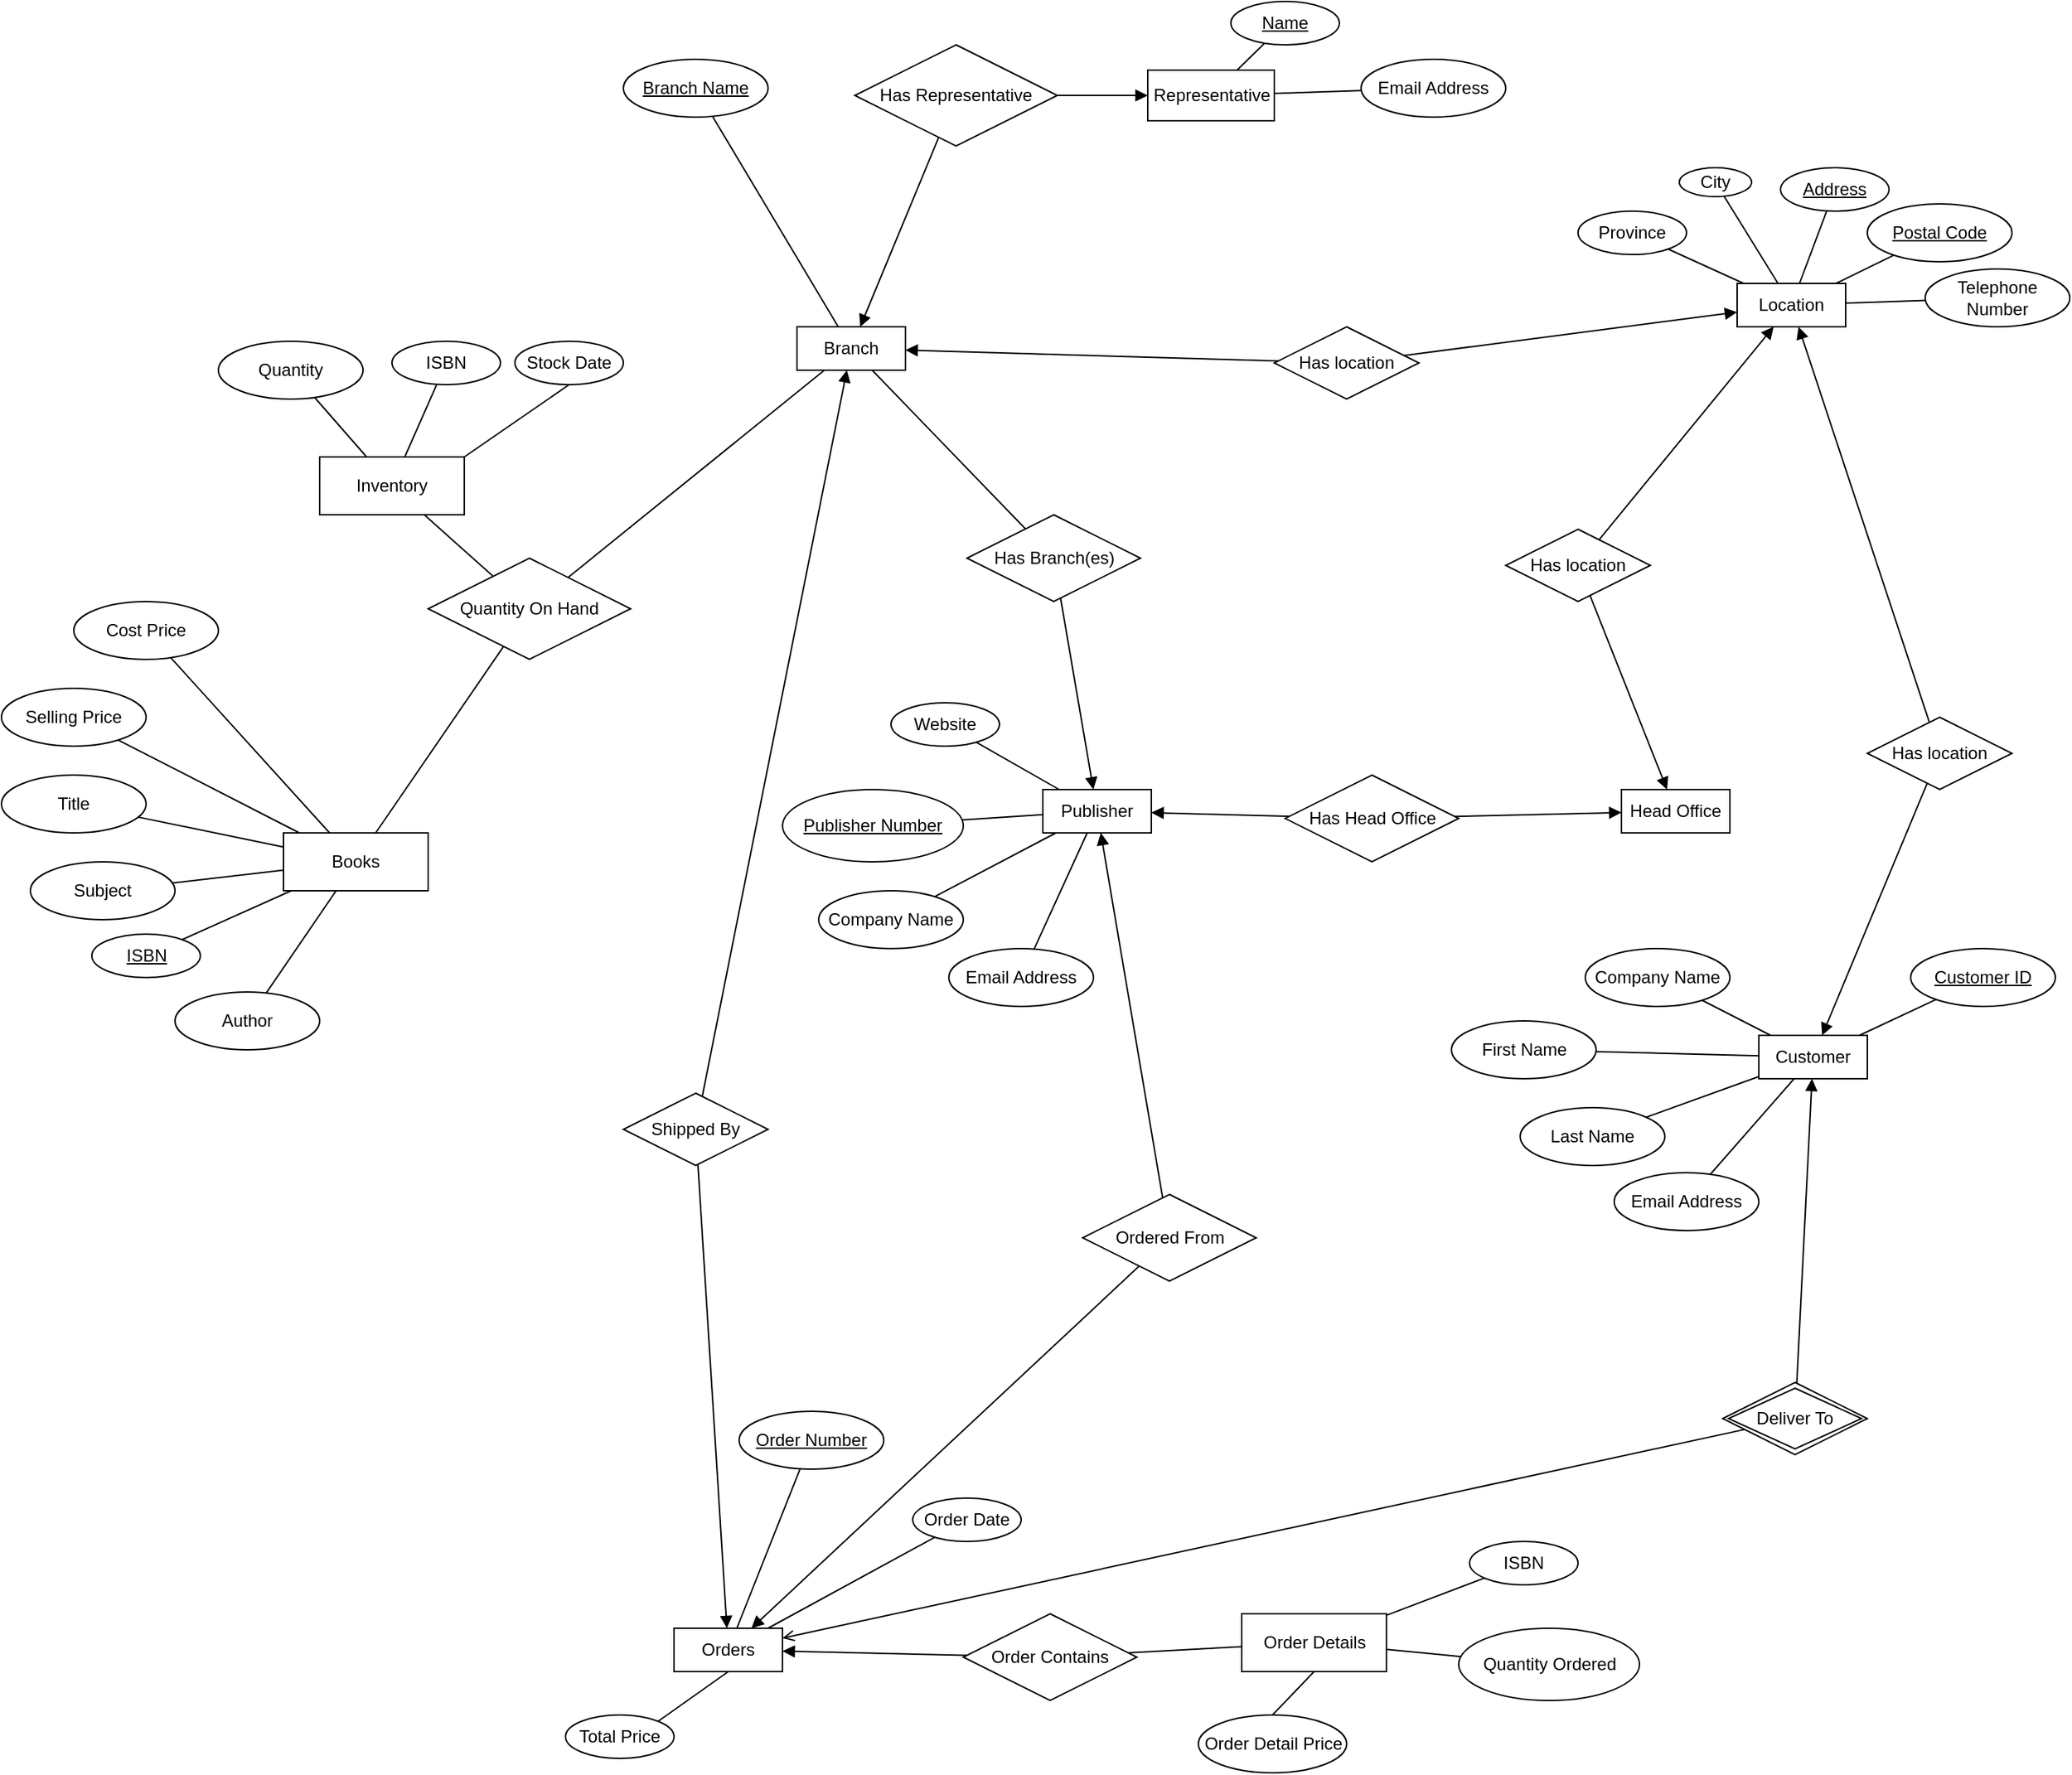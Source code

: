 <mxfile version="13.4.6" type="google"><diagram id="ftQyrXnHUbuJUNNgzEC_" name="Page-1"><mxGraphModel dx="2272" dy="1894" grid="1" gridSize="10" guides="1" tooltips="1" connect="1" arrows="1" fold="1" page="1" pageScale="1" pageWidth="850" pageHeight="1100" math="0" shadow="0"><root><mxCell id="0"/><mxCell id="1" parent="0"/><mxCell id="ZAmPar7Ec0FmRRLgm18m-1" value="Publisher" style="whiteSpace=wrap;html=1;align=center;" parent="1" vertex="1"><mxGeometry x="340" y="210" width="75" height="30" as="geometry"/></mxCell><mxCell id="ZAmPar7Ec0FmRRLgm18m-2" value="&lt;u&gt;Publisher Number&lt;/u&gt;" style="ellipse;whiteSpace=wrap;html=1;align=center;" parent="1" vertex="1"><mxGeometry x="160" y="210" width="125" height="50" as="geometry"/></mxCell><mxCell id="ZAmPar7Ec0FmRRLgm18m-3" value="Company Name" style="ellipse;whiteSpace=wrap;html=1;align=center;" parent="1" vertex="1"><mxGeometry x="185" y="280" width="100" height="40" as="geometry"/></mxCell><mxCell id="ZAmPar7Ec0FmRRLgm18m-5" value="Telephone Number" style="ellipse;whiteSpace=wrap;html=1;align=center;" parent="1" vertex="1"><mxGeometry x="950" y="-150" width="100" height="40" as="geometry"/></mxCell><mxCell id="ZAmPar7Ec0FmRRLgm18m-6" value="&lt;u&gt;Address&lt;/u&gt;" style="ellipse;whiteSpace=wrap;html=1;align=center;" parent="1" vertex="1"><mxGeometry x="850" y="-220" width="75" height="30" as="geometry"/></mxCell><mxCell id="ZAmPar7Ec0FmRRLgm18m-7" value="City" style="ellipse;whiteSpace=wrap;html=1;align=center;" parent="1" vertex="1"><mxGeometry x="780" y="-220" width="50" height="20" as="geometry"/></mxCell><mxCell id="ZAmPar7Ec0FmRRLgm18m-8" value="Province" style="ellipse;whiteSpace=wrap;html=1;align=center;" parent="1" vertex="1"><mxGeometry x="710" y="-190" width="75" height="30" as="geometry"/></mxCell><mxCell id="ZAmPar7Ec0FmRRLgm18m-9" value="&lt;u&gt;Postal Code&lt;/u&gt;" style="ellipse;whiteSpace=wrap;html=1;align=center;" parent="1" vertex="1"><mxGeometry x="910" y="-195" width="100" height="40" as="geometry"/></mxCell><mxCell id="ZAmPar7Ec0FmRRLgm18m-10" value="Email Address" style="ellipse;whiteSpace=wrap;html=1;align=center;" parent="1" vertex="1"><mxGeometry x="275" y="320" width="100" height="40" as="geometry"/></mxCell><mxCell id="ZAmPar7Ec0FmRRLgm18m-11" value="Website" style="ellipse;whiteSpace=wrap;html=1;align=center;" parent="1" vertex="1"><mxGeometry x="235" y="150" width="75" height="30" as="geometry"/></mxCell><mxCell id="ZAmPar7Ec0FmRRLgm18m-13" value="" style="endArrow=none;html=1;" parent="1" source="ZAmPar7Ec0FmRRLgm18m-31" target="ZAmPar7Ec0FmRRLgm18m-8" edge="1"><mxGeometry width="50" height="50" relative="1" as="geometry"><mxPoint x="280" y="200" as="sourcePoint"/><mxPoint x="330" y="150" as="targetPoint"/></mxGeometry></mxCell><mxCell id="ZAmPar7Ec0FmRRLgm18m-14" value="" style="endArrow=none;html=1;" parent="1" source="ZAmPar7Ec0FmRRLgm18m-1" target="ZAmPar7Ec0FmRRLgm18m-2" edge="1"><mxGeometry width="50" height="50" relative="1" as="geometry"><mxPoint x="310" y="180" as="sourcePoint"/><mxPoint x="360" y="130" as="targetPoint"/></mxGeometry></mxCell><mxCell id="ZAmPar7Ec0FmRRLgm18m-15" value="" style="endArrow=none;html=1;" parent="1" source="ZAmPar7Ec0FmRRLgm18m-31" target="ZAmPar7Ec0FmRRLgm18m-5" edge="1"><mxGeometry width="50" height="50" relative="1" as="geometry"><mxPoint x="290" y="170" as="sourcePoint"/><mxPoint x="340" y="120" as="targetPoint"/></mxGeometry></mxCell><mxCell id="ZAmPar7Ec0FmRRLgm18m-16" value="" style="endArrow=none;html=1;" parent="1" source="ZAmPar7Ec0FmRRLgm18m-31" target="ZAmPar7Ec0FmRRLgm18m-6" edge="1"><mxGeometry width="50" height="50" relative="1" as="geometry"><mxPoint x="290" y="170" as="sourcePoint"/><mxPoint x="340" y="120" as="targetPoint"/></mxGeometry></mxCell><mxCell id="ZAmPar7Ec0FmRRLgm18m-17" value="" style="endArrow=none;html=1;endFill=0;startArrow=block;startFill=1;" parent="1" source="ZAmPar7Ec0FmRRLgm18m-1" target="ZAmPar7Ec0FmRRLgm18m-27" edge="1"><mxGeometry width="50" height="50" relative="1" as="geometry"><mxPoint x="270" y="160" as="sourcePoint"/><mxPoint x="490.51" y="217.466" as="targetPoint"/></mxGeometry></mxCell><mxCell id="ZAmPar7Ec0FmRRLgm18m-18" value="" style="endArrow=none;html=1;" parent="1" source="ZAmPar7Ec0FmRRLgm18m-31" target="ZAmPar7Ec0FmRRLgm18m-7" edge="1"><mxGeometry width="50" height="50" relative="1" as="geometry"><mxPoint x="210" y="130" as="sourcePoint"/><mxPoint x="260" y="80" as="targetPoint"/></mxGeometry></mxCell><mxCell id="ZAmPar7Ec0FmRRLgm18m-19" value="" style="endArrow=none;html=1;" parent="1" source="ZAmPar7Ec0FmRRLgm18m-9" target="ZAmPar7Ec0FmRRLgm18m-31" edge="1"><mxGeometry width="50" height="50" relative="1" as="geometry"><mxPoint x="230" y="150" as="sourcePoint"/><mxPoint x="280" y="100" as="targetPoint"/></mxGeometry></mxCell><mxCell id="ZAmPar7Ec0FmRRLgm18m-20" value="" style="endArrow=none;html=1;" parent="1" source="ZAmPar7Ec0FmRRLgm18m-3" target="ZAmPar7Ec0FmRRLgm18m-1" edge="1"><mxGeometry width="50" height="50" relative="1" as="geometry"><mxPoint x="270" y="150" as="sourcePoint"/><mxPoint x="320" y="100" as="targetPoint"/></mxGeometry></mxCell><mxCell id="ZAmPar7Ec0FmRRLgm18m-21" value="" style="endArrow=none;html=1;" parent="1" source="ZAmPar7Ec0FmRRLgm18m-10" target="ZAmPar7Ec0FmRRLgm18m-1" edge="1"><mxGeometry width="50" height="50" relative="1" as="geometry"><mxPoint x="350" y="310" as="sourcePoint"/><mxPoint x="400" y="260" as="targetPoint"/></mxGeometry></mxCell><mxCell id="ZAmPar7Ec0FmRRLgm18m-22" value="" style="endArrow=none;html=1;" parent="1" source="ZAmPar7Ec0FmRRLgm18m-11" target="ZAmPar7Ec0FmRRLgm18m-1" edge="1"><mxGeometry width="50" height="50" relative="1" as="geometry"><mxPoint x="440" y="330" as="sourcePoint"/><mxPoint x="490" y="280" as="targetPoint"/></mxGeometry></mxCell><mxCell id="ZAmPar7Ec0FmRRLgm18m-23" value="Head Office" style="whiteSpace=wrap;html=1;align=center;" parent="1" vertex="1"><mxGeometry x="740" y="210" width="75" height="30" as="geometry"/></mxCell><mxCell id="ZAmPar7Ec0FmRRLgm18m-24" value="Has Head Office" style="shape=rhombus;perimeter=rhombusPerimeter;whiteSpace=wrap;html=1;align=center;" parent="1" vertex="1"><mxGeometry x="507.5" y="200" width="120" height="60" as="geometry"/></mxCell><mxCell id="ZAmPar7Ec0FmRRLgm18m-25" value="" style="endArrow=block;html=1;endFill=1;" parent="1" source="ZAmPar7Ec0FmRRLgm18m-24" target="ZAmPar7Ec0FmRRLgm18m-23" edge="1"><mxGeometry width="50" height="50" relative="1" as="geometry"><mxPoint x="240" y="-20" as="sourcePoint"/><mxPoint x="290" y="-70" as="targetPoint"/></mxGeometry></mxCell><mxCell id="ZAmPar7Ec0FmRRLgm18m-26" value="" style="endArrow=block;html=1;endFill=1;" parent="1" source="ZAmPar7Ec0FmRRLgm18m-24" target="ZAmPar7Ec0FmRRLgm18m-1" edge="1"><mxGeometry width="50" height="50" relative="1" as="geometry"><mxPoint x="190" y="-30" as="sourcePoint"/><mxPoint x="240" y="-80" as="targetPoint"/></mxGeometry></mxCell><mxCell id="ZAmPar7Ec0FmRRLgm18m-27" value="Has Branch(es)" style="shape=rhombus;perimeter=rhombusPerimeter;whiteSpace=wrap;html=1;align=center;" parent="1" vertex="1"><mxGeometry x="287.5" y="20" width="120" height="60" as="geometry"/></mxCell><mxCell id="ZAmPar7Ec0FmRRLgm18m-28" value="Branch" style="whiteSpace=wrap;html=1;align=center;" parent="1" vertex="1"><mxGeometry x="170" y="-110" width="75" height="30" as="geometry"/></mxCell><mxCell id="ZAmPar7Ec0FmRRLgm18m-29" value="" style="endArrow=none;html=1;" parent="1" source="ZAmPar7Ec0FmRRLgm18m-27" target="ZAmPar7Ec0FmRRLgm18m-28" edge="1"><mxGeometry width="50" height="50" relative="1" as="geometry"><mxPoint x="660" y="230" as="sourcePoint"/><mxPoint x="710" y="180" as="targetPoint"/></mxGeometry></mxCell><mxCell id="ZAmPar7Ec0FmRRLgm18m-31" value="Location" style="whiteSpace=wrap;html=1;align=center;" parent="1" vertex="1"><mxGeometry x="820" y="-140" width="75" height="30" as="geometry"/></mxCell><mxCell id="ZAmPar7Ec0FmRRLgm18m-32" value="Representative" style="whiteSpace=wrap;html=1;align=center;" parent="1" vertex="1"><mxGeometry x="412.5" y="-287.5" width="87.5" height="35" as="geometry"/></mxCell><mxCell id="ZAmPar7Ec0FmRRLgm18m-33" value="&lt;u&gt;Name&lt;/u&gt;" style="ellipse;whiteSpace=wrap;html=1;align=center;" parent="1" vertex="1"><mxGeometry x="470" y="-335" width="75" height="30" as="geometry"/></mxCell><mxCell id="ZAmPar7Ec0FmRRLgm18m-34" value="Email Address" style="ellipse;whiteSpace=wrap;html=1;align=center;" parent="1" vertex="1"><mxGeometry x="560" y="-295" width="100" height="40" as="geometry"/></mxCell><mxCell id="ZAmPar7Ec0FmRRLgm18m-35" value="&lt;u&gt;Branch Name&lt;/u&gt;" style="ellipse;whiteSpace=wrap;html=1;align=center;" parent="1" vertex="1"><mxGeometry x="50" y="-295" width="100" height="40" as="geometry"/></mxCell><mxCell id="ZAmPar7Ec0FmRRLgm18m-36" value="Has location" style="shape=rhombus;perimeter=rhombusPerimeter;whiteSpace=wrap;html=1;align=center;" parent="1" vertex="1"><mxGeometry x="660" y="30" width="100" height="50" as="geometry"/></mxCell><mxCell id="ZAmPar7Ec0FmRRLgm18m-37" value="" style="endArrow=block;html=1;endFill=1;" parent="1" source="ZAmPar7Ec0FmRRLgm18m-36" target="ZAmPar7Ec0FmRRLgm18m-23" edge="1"><mxGeometry width="50" height="50" relative="1" as="geometry"><mxPoint x="450" y="-180" as="sourcePoint"/><mxPoint x="500" y="-230" as="targetPoint"/></mxGeometry></mxCell><mxCell id="ZAmPar7Ec0FmRRLgm18m-38" value="" style="endArrow=block;html=1;endFill=1;" parent="1" source="ZAmPar7Ec0FmRRLgm18m-36" target="ZAmPar7Ec0FmRRLgm18m-31" edge="1"><mxGeometry width="50" height="50" relative="1" as="geometry"><mxPoint x="550" y="-200" as="sourcePoint"/><mxPoint x="600" y="-250" as="targetPoint"/></mxGeometry></mxCell><mxCell id="ZAmPar7Ec0FmRRLgm18m-39" value="Has location" style="shape=rhombus;perimeter=rhombusPerimeter;whiteSpace=wrap;html=1;align=center;" parent="1" vertex="1"><mxGeometry x="500" y="-110" width="100" height="50" as="geometry"/></mxCell><mxCell id="ZAmPar7Ec0FmRRLgm18m-40" value="" style="endArrow=block;html=1;endFill=1;" parent="1" source="ZAmPar7Ec0FmRRLgm18m-39" target="ZAmPar7Ec0FmRRLgm18m-31" edge="1"><mxGeometry width="50" height="50" relative="1" as="geometry"><mxPoint x="600" y="10" as="sourcePoint"/><mxPoint x="650" y="-40" as="targetPoint"/></mxGeometry></mxCell><mxCell id="ZAmPar7Ec0FmRRLgm18m-41" value="" style="endArrow=none;html=1;endFill=0;startArrow=block;startFill=1;" parent="1" source="ZAmPar7Ec0FmRRLgm18m-28" target="ZAmPar7Ec0FmRRLgm18m-39" edge="1"><mxGeometry width="50" height="50" relative="1" as="geometry"><mxPoint x="700" y="140" as="sourcePoint"/><mxPoint x="750" y="90" as="targetPoint"/></mxGeometry></mxCell><mxCell id="ZAmPar7Ec0FmRRLgm18m-42" value="" style="endArrow=none;html=1;" parent="1" source="ZAmPar7Ec0FmRRLgm18m-35" target="ZAmPar7Ec0FmRRLgm18m-28" edge="1"><mxGeometry width="50" height="50" relative="1" as="geometry"><mxPoint x="640" y="440" as="sourcePoint"/><mxPoint x="690" y="390" as="targetPoint"/></mxGeometry></mxCell><mxCell id="ZAmPar7Ec0FmRRLgm18m-43" value="Has Representative" style="shape=rhombus;perimeter=rhombusPerimeter;whiteSpace=wrap;html=1;align=center;" parent="1" vertex="1"><mxGeometry x="210" y="-305" width="140" height="70" as="geometry"/></mxCell><mxCell id="ZAmPar7Ec0FmRRLgm18m-44" value="" style="endArrow=none;html=1;startArrow=block;startFill=1;" parent="1" source="ZAmPar7Ec0FmRRLgm18m-28" target="ZAmPar7Ec0FmRRLgm18m-43" edge="1"><mxGeometry width="50" height="50" relative="1" as="geometry"><mxPoint x="820" y="180" as="sourcePoint"/><mxPoint x="870" y="130" as="targetPoint"/></mxGeometry></mxCell><mxCell id="ZAmPar7Ec0FmRRLgm18m-45" value="" style="endArrow=none;html=1;" parent="1" source="ZAmPar7Ec0FmRRLgm18m-32" target="ZAmPar7Ec0FmRRLgm18m-33" edge="1"><mxGeometry width="50" height="50" relative="1" as="geometry"><mxPoint x="900" y="190" as="sourcePoint"/><mxPoint x="950" y="140" as="targetPoint"/></mxGeometry></mxCell><mxCell id="ZAmPar7Ec0FmRRLgm18m-46" value="" style="endArrow=none;html=1;" parent="1" source="ZAmPar7Ec0FmRRLgm18m-32" target="ZAmPar7Ec0FmRRLgm18m-34" edge="1"><mxGeometry width="50" height="50" relative="1" as="geometry"><mxPoint x="980" y="140" as="sourcePoint"/><mxPoint x="1030" y="90" as="targetPoint"/></mxGeometry></mxCell><mxCell id="ZAmPar7Ec0FmRRLgm18m-47" value="" style="endArrow=block;html=1;endFill=1;" parent="1" source="ZAmPar7Ec0FmRRLgm18m-43" target="ZAmPar7Ec0FmRRLgm18m-32" edge="1"><mxGeometry width="50" height="50" relative="1" as="geometry"><mxPoint x="1040" y="230" as="sourcePoint"/><mxPoint x="1090" y="180" as="targetPoint"/></mxGeometry></mxCell><mxCell id="ZAmPar7Ec0FmRRLgm18m-48" value="Orders" style="whiteSpace=wrap;html=1;align=center;" parent="1" vertex="1"><mxGeometry x="85" y="790" width="75" height="30" as="geometry"/></mxCell><mxCell id="ZAmPar7Ec0FmRRLgm18m-49" value="&lt;u&gt;Order Number&lt;/u&gt;" style="ellipse;whiteSpace=wrap;html=1;align=center;" parent="1" vertex="1"><mxGeometry x="130" y="640" width="100" height="40" as="geometry"/></mxCell><mxCell id="ZAmPar7Ec0FmRRLgm18m-50" value="ISBN" style="ellipse;whiteSpace=wrap;html=1;align=center;" parent="1" vertex="1"><mxGeometry x="635" y="730" width="75" height="30" as="geometry"/></mxCell><mxCell id="ZAmPar7Ec0FmRRLgm18m-51" value="Order Date" style="ellipse;whiteSpace=wrap;html=1;align=center;" parent="1" vertex="1"><mxGeometry x="250" y="700" width="75" height="30" as="geometry"/></mxCell><mxCell id="ZAmPar7Ec0FmRRLgm18m-52" value="Quantity Ordered" style="ellipse;whiteSpace=wrap;html=1;align=center;" parent="1" vertex="1"><mxGeometry x="627.5" y="790" width="125" height="50" as="geometry"/></mxCell><mxCell id="ZAmPar7Ec0FmRRLgm18m-53" value="Shipped By" style="shape=rhombus;perimeter=rhombusPerimeter;whiteSpace=wrap;html=1;align=center;" parent="1" vertex="1"><mxGeometry x="50" y="420" width="100" height="50" as="geometry"/></mxCell><mxCell id="ZAmPar7Ec0FmRRLgm18m-54" value="" style="endArrow=block;html=1;endFill=1;" parent="1" source="ZAmPar7Ec0FmRRLgm18m-53" target="ZAmPar7Ec0FmRRLgm18m-28" edge="1"><mxGeometry width="50" height="50" relative="1" as="geometry"><mxPoint x="550" y="500" as="sourcePoint"/><mxPoint x="600" y="450" as="targetPoint"/></mxGeometry></mxCell><mxCell id="ZAmPar7Ec0FmRRLgm18m-55" value="" style="endArrow=none;html=1;startArrow=block;startFill=1;" parent="1" source="ZAmPar7Ec0FmRRLgm18m-48" target="ZAmPar7Ec0FmRRLgm18m-53" edge="1"><mxGeometry width="50" height="50" relative="1" as="geometry"><mxPoint x="560" y="520" as="sourcePoint"/><mxPoint x="610" y="470" as="targetPoint"/></mxGeometry></mxCell><mxCell id="ZAmPar7Ec0FmRRLgm18m-56" value="Ordered From" style="shape=rhombus;perimeter=rhombusPerimeter;whiteSpace=wrap;html=1;align=center;" parent="1" vertex="1"><mxGeometry x="367.5" y="490" width="120" height="60" as="geometry"/></mxCell><mxCell id="ZAmPar7Ec0FmRRLgm18m-57" value="" style="endArrow=block;html=1;startArrow=none;startFill=0;endFill=1;" parent="1" source="ZAmPar7Ec0FmRRLgm18m-56" target="ZAmPar7Ec0FmRRLgm18m-1" edge="1"><mxGeometry width="50" height="50" relative="1" as="geometry"><mxPoint x="420" y="350" as="sourcePoint"/><mxPoint x="470" y="300" as="targetPoint"/></mxGeometry></mxCell><mxCell id="ZAmPar7Ec0FmRRLgm18m-58" value="" style="endArrow=none;html=1;endFill=0;startArrow=block;startFill=1;" parent="1" source="ZAmPar7Ec0FmRRLgm18m-48" target="ZAmPar7Ec0FmRRLgm18m-56" edge="1"><mxGeometry width="50" height="50" relative="1" as="geometry"><mxPoint x="390" y="520" as="sourcePoint"/><mxPoint x="440" y="470" as="targetPoint"/></mxGeometry></mxCell><mxCell id="ZAmPar7Ec0FmRRLgm18m-59" value="" style="endArrow=none;html=1;" parent="1" source="ZAmPar7Ec0FmRRLgm18m-51" target="ZAmPar7Ec0FmRRLgm18m-48" edge="1"><mxGeometry width="50" height="50" relative="1" as="geometry"><mxPoint x="410" y="540" as="sourcePoint"/><mxPoint x="460" y="490" as="targetPoint"/></mxGeometry></mxCell><mxCell id="ZAmPar7Ec0FmRRLgm18m-60" value="" style="endArrow=none;html=1;" parent="1" source="ZAmPar7Ec0FmRRLgm18m-49" target="ZAmPar7Ec0FmRRLgm18m-48" edge="1"><mxGeometry width="50" height="50" relative="1" as="geometry"><mxPoint x="210" y="490" as="sourcePoint"/><mxPoint x="260" y="440" as="targetPoint"/></mxGeometry></mxCell><mxCell id="ZAmPar7Ec0FmRRLgm18m-61" value="Order Contains" style="shape=rhombus;perimeter=rhombusPerimeter;whiteSpace=wrap;html=1;align=center;" parent="1" vertex="1"><mxGeometry x="285" y="780" width="120" height="60" as="geometry"/></mxCell><mxCell id="ZAmPar7Ec0FmRRLgm18m-62" value="" style="endArrow=none;html=1;startArrow=block;startFill=1;" parent="1" source="ZAmPar7Ec0FmRRLgm18m-48" target="ZAmPar7Ec0FmRRLgm18m-61" edge="1"><mxGeometry width="50" height="50" relative="1" as="geometry"><mxPoint x="590" y="590" as="sourcePoint"/><mxPoint x="640" y="540" as="targetPoint"/></mxGeometry></mxCell><mxCell id="ZAmPar7Ec0FmRRLgm18m-63" value="Books" style="whiteSpace=wrap;html=1;align=center;" parent="1" vertex="1"><mxGeometry x="-185" y="240" width="100" height="40" as="geometry"/></mxCell><mxCell id="ZAmPar7Ec0FmRRLgm18m-65" value="Order Details" style="whiteSpace=wrap;html=1;align=center;" parent="1" vertex="1"><mxGeometry x="477.5" y="780" width="100" height="40" as="geometry"/></mxCell><mxCell id="ZAmPar7Ec0FmRRLgm18m-66" value="" style="endArrow=none;html=1;" parent="1" source="ZAmPar7Ec0FmRRLgm18m-65" target="ZAmPar7Ec0FmRRLgm18m-61" edge="1"><mxGeometry width="50" height="50" relative="1" as="geometry"><mxPoint x="600" y="690" as="sourcePoint"/><mxPoint x="650" y="640" as="targetPoint"/></mxGeometry></mxCell><mxCell id="ZAmPar7Ec0FmRRLgm18m-67" value="" style="endArrow=none;html=1;" parent="1" source="ZAmPar7Ec0FmRRLgm18m-50" target="ZAmPar7Ec0FmRRLgm18m-65" edge="1"><mxGeometry width="50" height="50" relative="1" as="geometry"><mxPoint x="610" y="690" as="sourcePoint"/><mxPoint x="660" y="640" as="targetPoint"/></mxGeometry></mxCell><mxCell id="ZAmPar7Ec0FmRRLgm18m-68" value="" style="endArrow=none;html=1;" parent="1" source="ZAmPar7Ec0FmRRLgm18m-52" target="ZAmPar7Ec0FmRRLgm18m-65" edge="1"><mxGeometry width="50" height="50" relative="1" as="geometry"><mxPoint x="650" y="720" as="sourcePoint"/><mxPoint x="700" y="670" as="targetPoint"/></mxGeometry></mxCell><mxCell id="ZAmPar7Ec0FmRRLgm18m-69" value="&lt;u&gt;ISBN&lt;/u&gt;" style="ellipse;whiteSpace=wrap;html=1;align=center;" parent="1" vertex="1"><mxGeometry x="-317.5" y="310" width="75" height="30" as="geometry"/></mxCell><mxCell id="ZAmPar7Ec0FmRRLgm18m-71" value="Deliver To" style="shape=rhombus;double=1;perimeter=rhombusPerimeter;whiteSpace=wrap;html=1;align=center;" parent="1" vertex="1"><mxGeometry x="810" y="620" width="100" height="50" as="geometry"/></mxCell><mxCell id="ZAmPar7Ec0FmRRLgm18m-72" value="Customer" style="whiteSpace=wrap;html=1;align=center;" parent="1" vertex="1"><mxGeometry x="835" y="380" width="75" height="30" as="geometry"/></mxCell><mxCell id="ZAmPar7Ec0FmRRLgm18m-73" value="" style="endArrow=none;html=1;startArrow=open;startFill=0;" parent="1" source="ZAmPar7Ec0FmRRLgm18m-48" target="ZAmPar7Ec0FmRRLgm18m-71" edge="1"><mxGeometry width="50" height="50" relative="1" as="geometry"><mxPoint x="680" y="640" as="sourcePoint"/><mxPoint x="730" y="590" as="targetPoint"/></mxGeometry></mxCell><mxCell id="ZAmPar7Ec0FmRRLgm18m-74" value="" style="endArrow=none;html=1;endFill=0;startArrow=block;startFill=1;" parent="1" source="ZAmPar7Ec0FmRRLgm18m-72" target="ZAmPar7Ec0FmRRLgm18m-71" edge="1"><mxGeometry width="50" height="50" relative="1" as="geometry"><mxPoint x="830" y="740" as="sourcePoint"/><mxPoint x="880" y="690" as="targetPoint"/></mxGeometry></mxCell><mxCell id="ZAmPar7Ec0FmRRLgm18m-75" value="" style="endArrow=none;html=1;" parent="1" source="ZAmPar7Ec0FmRRLgm18m-69" target="ZAmPar7Ec0FmRRLgm18m-63" edge="1"><mxGeometry width="50" height="50" relative="1" as="geometry"><mxPoint x="-170" y="380" as="sourcePoint"/><mxPoint x="-120" y="330" as="targetPoint"/></mxGeometry></mxCell><mxCell id="ZAmPar7Ec0FmRRLgm18m-76" value="Has location" style="shape=rhombus;perimeter=rhombusPerimeter;whiteSpace=wrap;html=1;align=center;" parent="1" vertex="1"><mxGeometry x="910" y="160" width="100" height="50" as="geometry"/></mxCell><mxCell id="ZAmPar7Ec0FmRRLgm18m-77" value="" style="endArrow=none;html=1;endFill=0;startArrow=block;startFill=1;" parent="1" source="ZAmPar7Ec0FmRRLgm18m-72" target="ZAmPar7Ec0FmRRLgm18m-76" edge="1"><mxGeometry width="50" height="50" relative="1" as="geometry"><mxPoint x="880" y="310" as="sourcePoint"/><mxPoint x="930" y="260" as="targetPoint"/></mxGeometry></mxCell><mxCell id="ZAmPar7Ec0FmRRLgm18m-78" value="" style="endArrow=block;html=1;endFill=1;" parent="1" source="ZAmPar7Ec0FmRRLgm18m-76" target="ZAmPar7Ec0FmRRLgm18m-31" edge="1"><mxGeometry width="50" height="50" relative="1" as="geometry"><mxPoint x="1000" y="70" as="sourcePoint"/><mxPoint x="1050" y="20" as="targetPoint"/></mxGeometry></mxCell><mxCell id="ZAmPar7Ec0FmRRLgm18m-79" value="First Name" style="ellipse;whiteSpace=wrap;html=1;align=center;" parent="1" vertex="1"><mxGeometry x="622.5" y="370" width="100" height="40" as="geometry"/></mxCell><mxCell id="ZAmPar7Ec0FmRRLgm18m-80" value="Last Name" style="ellipse;whiteSpace=wrap;html=1;align=center;" parent="1" vertex="1"><mxGeometry x="670" y="430" width="100" height="40" as="geometry"/></mxCell><mxCell id="ZAmPar7Ec0FmRRLgm18m-81" value="Company Name" style="ellipse;whiteSpace=wrap;html=1;align=center;" parent="1" vertex="1"><mxGeometry x="715" y="320" width="100" height="40" as="geometry"/></mxCell><mxCell id="ZAmPar7Ec0FmRRLgm18m-82" value="Email Address" style="ellipse;whiteSpace=wrap;html=1;align=center;" parent="1" vertex="1"><mxGeometry x="735" y="475" width="100" height="40" as="geometry"/></mxCell><mxCell id="ZAmPar7Ec0FmRRLgm18m-83" value="" style="endArrow=none;html=1;" parent="1" source="ZAmPar7Ec0FmRRLgm18m-72" target="ZAmPar7Ec0FmRRLgm18m-81" edge="1"><mxGeometry width="50" height="50" relative="1" as="geometry"><mxPoint x="560" y="410" as="sourcePoint"/><mxPoint x="610" y="360" as="targetPoint"/></mxGeometry></mxCell><mxCell id="ZAmPar7Ec0FmRRLgm18m-84" value="" style="endArrow=none;html=1;" parent="1" source="ZAmPar7Ec0FmRRLgm18m-72" target="ZAmPar7Ec0FmRRLgm18m-79" edge="1"><mxGeometry width="50" height="50" relative="1" as="geometry"><mxPoint x="540" y="310" as="sourcePoint"/><mxPoint x="590" y="260" as="targetPoint"/></mxGeometry></mxCell><mxCell id="ZAmPar7Ec0FmRRLgm18m-85" value="" style="endArrow=none;html=1;" parent="1" source="ZAmPar7Ec0FmRRLgm18m-72" target="ZAmPar7Ec0FmRRLgm18m-80" edge="1"><mxGeometry width="50" height="50" relative="1" as="geometry"><mxPoint x="680" y="430" as="sourcePoint"/><mxPoint x="730" y="380" as="targetPoint"/></mxGeometry></mxCell><mxCell id="ZAmPar7Ec0FmRRLgm18m-86" value="" style="endArrow=none;html=1;" parent="1" source="ZAmPar7Ec0FmRRLgm18m-82" target="ZAmPar7Ec0FmRRLgm18m-72" edge="1"><mxGeometry width="50" height="50" relative="1" as="geometry"><mxPoint x="570" y="440" as="sourcePoint"/><mxPoint x="620" y="390" as="targetPoint"/></mxGeometry></mxCell><mxCell id="ZAmPar7Ec0FmRRLgm18m-87" value="Title" style="ellipse;whiteSpace=wrap;html=1;align=center;" parent="1" vertex="1"><mxGeometry x="-380" y="200" width="100" height="40" as="geometry"/></mxCell><mxCell id="ZAmPar7Ec0FmRRLgm18m-88" value="Author" style="ellipse;whiteSpace=wrap;html=1;align=center;" parent="1" vertex="1"><mxGeometry x="-260" y="350" width="100" height="40" as="geometry"/></mxCell><mxCell id="ZAmPar7Ec0FmRRLgm18m-89" value="Cost Price" style="ellipse;whiteSpace=wrap;html=1;align=center;" parent="1" vertex="1"><mxGeometry x="-330" y="80" width="100" height="40" as="geometry"/></mxCell><mxCell id="ZAmPar7Ec0FmRRLgm18m-90" value="Selling Price" style="ellipse;whiteSpace=wrap;html=1;align=center;" parent="1" vertex="1"><mxGeometry x="-380" y="140" width="100" height="40" as="geometry"/></mxCell><mxCell id="ZAmPar7Ec0FmRRLgm18m-91" value="Subject" style="ellipse;whiteSpace=wrap;html=1;align=center;" parent="1" vertex="1"><mxGeometry x="-360" y="260" width="100" height="40" as="geometry"/></mxCell><mxCell id="ZAmPar7Ec0FmRRLgm18m-92" value="" style="endArrow=none;html=1;" parent="1" source="ZAmPar7Ec0FmRRLgm18m-63" target="ZAmPar7Ec0FmRRLgm18m-89" edge="1"><mxGeometry width="50" height="50" relative="1" as="geometry"><mxPoint x="-170" y="170" as="sourcePoint"/><mxPoint x="-120" y="120" as="targetPoint"/></mxGeometry></mxCell><mxCell id="ZAmPar7Ec0FmRRLgm18m-93" value="" style="endArrow=none;html=1;" parent="1" source="ZAmPar7Ec0FmRRLgm18m-63" target="ZAmPar7Ec0FmRRLgm18m-90" edge="1"><mxGeometry width="50" height="50" relative="1" as="geometry"><mxPoint x="-180" y="140" as="sourcePoint"/><mxPoint x="-130" y="90" as="targetPoint"/></mxGeometry></mxCell><mxCell id="ZAmPar7Ec0FmRRLgm18m-94" value="" style="endArrow=none;html=1;" parent="1" source="ZAmPar7Ec0FmRRLgm18m-87" target="ZAmPar7Ec0FmRRLgm18m-63" edge="1"><mxGeometry width="50" height="50" relative="1" as="geometry"><mxPoint x="-80" y="160" as="sourcePoint"/><mxPoint x="-30" y="110" as="targetPoint"/></mxGeometry></mxCell><mxCell id="ZAmPar7Ec0FmRRLgm18m-95" value="" style="endArrow=none;html=1;" parent="1" source="ZAmPar7Ec0FmRRLgm18m-91" target="ZAmPar7Ec0FmRRLgm18m-63" edge="1"><mxGeometry width="50" height="50" relative="1" as="geometry"><mxPoint x="-160" y="100" as="sourcePoint"/><mxPoint x="-110" y="50" as="targetPoint"/></mxGeometry></mxCell><mxCell id="ZAmPar7Ec0FmRRLgm18m-96" value="" style="endArrow=none;html=1;" parent="1" source="ZAmPar7Ec0FmRRLgm18m-88" target="ZAmPar7Ec0FmRRLgm18m-63" edge="1"><mxGeometry width="50" height="50" relative="1" as="geometry"><mxPoint x="-180" y="130" as="sourcePoint"/><mxPoint x="-130" y="80" as="targetPoint"/></mxGeometry></mxCell><mxCell id="ZAmPar7Ec0FmRRLgm18m-97" value="Quantity On Hand" style="shape=rhombus;perimeter=rhombusPerimeter;whiteSpace=wrap;html=1;align=center;" parent="1" vertex="1"><mxGeometry x="-85" y="50" width="140" height="70" as="geometry"/></mxCell><mxCell id="ZAmPar7Ec0FmRRLgm18m-98" value="" style="endArrow=none;html=1;endFill=0;" parent="1" source="ZAmPar7Ec0FmRRLgm18m-97" target="ZAmPar7Ec0FmRRLgm18m-28" edge="1"><mxGeometry width="50" height="50" relative="1" as="geometry"><mxPoint x="-100" y="-60" as="sourcePoint"/><mxPoint x="-50" y="-110" as="targetPoint"/></mxGeometry></mxCell><mxCell id="ZAmPar7Ec0FmRRLgm18m-99" value="" style="endArrow=none;html=1;endFill=0;startArrow=none;startFill=0;" parent="1" source="ZAmPar7Ec0FmRRLgm18m-63" target="ZAmPar7Ec0FmRRLgm18m-97" edge="1"><mxGeometry width="50" height="50" relative="1" as="geometry"><mxPoint x="-260" y="30" as="sourcePoint"/><mxPoint x="-210" y="-20" as="targetPoint"/></mxGeometry></mxCell><mxCell id="ZAmPar7Ec0FmRRLgm18m-100" value="Inventory" style="whiteSpace=wrap;html=1;align=center;" parent="1" vertex="1"><mxGeometry x="-160" y="-20" width="100" height="40" as="geometry"/></mxCell><mxCell id="ZAmPar7Ec0FmRRLgm18m-101" value="Quantity" style="ellipse;whiteSpace=wrap;html=1;align=center;" parent="1" vertex="1"><mxGeometry x="-230" y="-100" width="100" height="40" as="geometry"/></mxCell><mxCell id="ZAmPar7Ec0FmRRLgm18m-102" value="" style="endArrow=none;html=1;" parent="1" source="ZAmPar7Ec0FmRRLgm18m-100" target="ZAmPar7Ec0FmRRLgm18m-101" edge="1"><mxGeometry width="50" height="50" relative="1" as="geometry"><mxPoint x="-240" y="-180" as="sourcePoint"/><mxPoint x="-190" y="-230" as="targetPoint"/></mxGeometry></mxCell><mxCell id="ZAmPar7Ec0FmRRLgm18m-103" value="" style="endArrow=none;html=1;" parent="1" source="ZAmPar7Ec0FmRRLgm18m-100" target="ZAmPar7Ec0FmRRLgm18m-97" edge="1"><mxGeometry width="50" height="50" relative="1" as="geometry"><mxPoint x="-240" y="-160" as="sourcePoint"/><mxPoint x="-190" y="-210" as="targetPoint"/></mxGeometry></mxCell><mxCell id="ANDt_It_KmPEU07VP3Ag-1" value="&lt;u&gt;Customer ID&lt;/u&gt;" style="ellipse;whiteSpace=wrap;html=1;align=center;" parent="1" vertex="1"><mxGeometry x="940" y="320" width="100" height="40" as="geometry"/></mxCell><mxCell id="ANDt_It_KmPEU07VP3Ag-2" value="" style="endArrow=none;html=1;" parent="1" source="ZAmPar7Ec0FmRRLgm18m-72" target="ANDt_It_KmPEU07VP3Ag-1" edge="1"><mxGeometry width="50" height="50" relative="1" as="geometry"><mxPoint x="960" y="500" as="sourcePoint"/><mxPoint x="1010" y="450" as="targetPoint"/></mxGeometry></mxCell><mxCell id="ANDt_It_KmPEU07VP3Ag-3" value="ISBN" style="ellipse;whiteSpace=wrap;html=1;align=center;" parent="1" vertex="1"><mxGeometry x="-110" y="-100" width="75" height="30" as="geometry"/></mxCell><mxCell id="ANDt_It_KmPEU07VP3Ag-4" value="" style="endArrow=none;html=1;" parent="1" source="ZAmPar7Ec0FmRRLgm18m-100" target="ANDt_It_KmPEU07VP3Ag-3" edge="1"><mxGeometry width="50" height="50" relative="1" as="geometry"><mxPoint x="-160" y="-150" as="sourcePoint"/><mxPoint x="-110" y="-200" as="targetPoint"/></mxGeometry></mxCell><mxCell id="b95fwCzcwzZZLQlP-kZw-1" value="Stock Date" style="ellipse;whiteSpace=wrap;html=1;align=center;" vertex="1" parent="1"><mxGeometry x="-25" y="-100" width="75" height="30" as="geometry"/></mxCell><mxCell id="b95fwCzcwzZZLQlP-kZw-2" value="" style="endArrow=none;html=1;exitX=1;exitY=0;exitDx=0;exitDy=0;entryX=0.5;entryY=1;entryDx=0;entryDy=0;" edge="1" parent="1" source="ZAmPar7Ec0FmRRLgm18m-100" target="b95fwCzcwzZZLQlP-kZw-1"><mxGeometry width="50" height="50" relative="1" as="geometry"><mxPoint x="-30" as="sourcePoint"/><mxPoint x="20" y="-50" as="targetPoint"/></mxGeometry></mxCell><mxCell id="b95fwCzcwzZZLQlP-kZw-3" value="Total Price" style="ellipse;whiteSpace=wrap;html=1;align=center;" vertex="1" parent="1"><mxGeometry x="10" y="850" width="75" height="30" as="geometry"/></mxCell><mxCell id="b95fwCzcwzZZLQlP-kZw-4" value="" style="endArrow=none;html=1;entryX=0.5;entryY=1;entryDx=0;entryDy=0;exitX=1;exitY=0;exitDx=0;exitDy=0;" edge="1" parent="1" source="b95fwCzcwzZZLQlP-kZw-3" target="ZAmPar7Ec0FmRRLgm18m-48"><mxGeometry width="50" height="50" relative="1" as="geometry"><mxPoint x="110" y="900" as="sourcePoint"/><mxPoint x="160" y="850" as="targetPoint"/></mxGeometry></mxCell><mxCell id="b95fwCzcwzZZLQlP-kZw-5" value="Order Detail Price" style="ellipse;whiteSpace=wrap;html=1;align=center;" vertex="1" parent="1"><mxGeometry x="447.5" y="850" width="102.5" height="40" as="geometry"/></mxCell><mxCell id="b95fwCzcwzZZLQlP-kZw-7" value="" style="endArrow=none;html=1;entryX=0.5;entryY=1;entryDx=0;entryDy=0;exitX=0.5;exitY=0;exitDx=0;exitDy=0;" edge="1" parent="1" source="b95fwCzcwzZZLQlP-kZw-5" target="ZAmPar7Ec0FmRRLgm18m-65"><mxGeometry width="50" height="50" relative="1" as="geometry"><mxPoint x="450" y="880" as="sourcePoint"/><mxPoint x="500" y="830" as="targetPoint"/></mxGeometry></mxCell></root></mxGraphModel></diagram></mxfile>